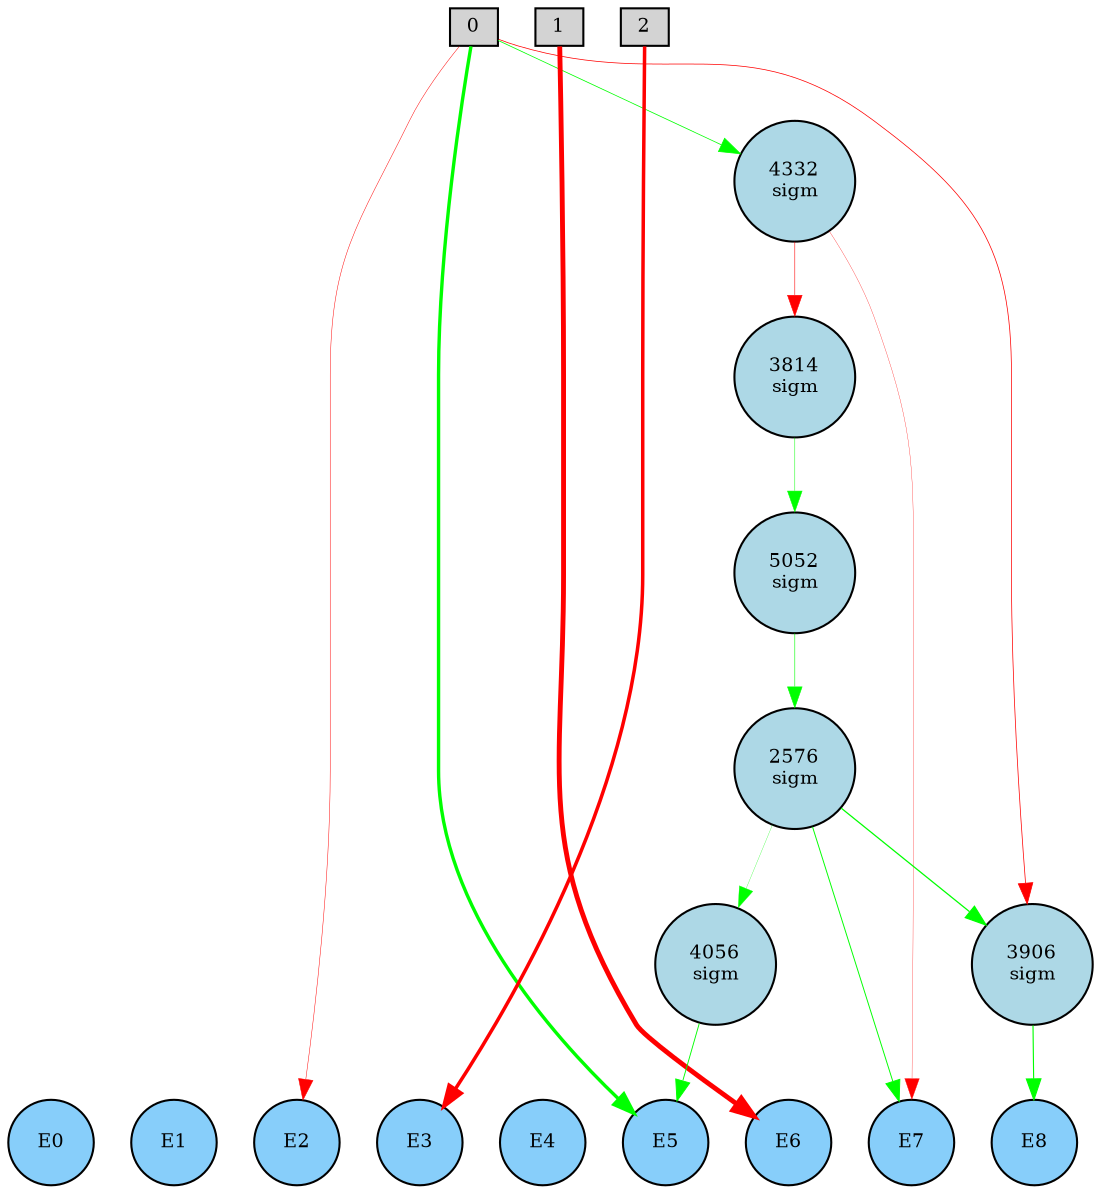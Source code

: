 digraph {
	node [fontsize=9 height=0.2 shape=circle width=0.2]
	subgraph inputs {
		node [shape=box style=filled]
		rank=source
		0 [fillcolor=lightgray]
		1 [fillcolor=lightgray]
		0 -> 1 [style=invis]
		2 [fillcolor=lightgray]
		1 -> 2 [style=invis]
	}
	subgraph outputs {
		node [style=filled]
		rank=sink
		E0 [fillcolor=lightskyblue fontsize=9 height=0.2 shape=circle width=0.2]
		E1 [fillcolor=lightskyblue fontsize=9 height=0.2 shape=circle width=0.2]
		E0 -> E1 [style=invis]
		E2 [fillcolor=lightskyblue fontsize=9 height=0.2 shape=circle width=0.2]
		E1 -> E2 [style=invis]
		E3 [fillcolor=lightskyblue fontsize=9 height=0.2 shape=circle width=0.2]
		E2 -> E3 [style=invis]
		E4 [fillcolor=lightskyblue fontsize=9 height=0.2 shape=circle width=0.2]
		E3 -> E4 [style=invis]
		E5 [fillcolor=lightskyblue fontsize=9 height=0.2 shape=circle width=0.2]
		E4 -> E5 [style=invis]
		E6 [fillcolor=lightskyblue fontsize=9 height=0.2 shape=circle width=0.2]
		E5 -> E6 [style=invis]
		E7 [fillcolor=lightskyblue fontsize=9 height=0.2 shape=circle width=0.2]
		E6 -> E7 [style=invis]
		E8 [fillcolor=lightskyblue fontsize=9 height=0.2 shape=circle width=0.2]
		E7 -> E8 [style=invis]
	}
	3906 [label="3906
sigm" fillcolor=lightblue style=filled]
	3814 [label="3814
sigm" fillcolor=lightblue style=filled]
	5052 [label="5052
sigm" fillcolor=lightblue style=filled]
	4332 [label="4332
sigm" fillcolor=lightblue style=filled]
	2576 [label="2576
sigm" fillcolor=lightblue style=filled]
	4056 [label="4056
sigm" fillcolor=lightblue style=filled]
	0 -> E5 [color=green penwidth=1.6295181297103918 style=solid]
	2 -> E3 [color=red penwidth=1.6825989253189564 style=solid]
	1 -> E6 [color=red penwidth=2.33890953944161 style=solid]
	2576 -> 3906 [color=green penwidth=0.6034578208602245 style=solid]
	2576 -> 4056 [color=green penwidth=0.1311685459539236 style=solid]
	0 -> 4332 [color=green penwidth=0.36852157067777513 style=solid]
	4056 -> E5 [color=green penwidth=0.4377421908739436 style=solid]
	0 -> E2 [color=red penwidth=0.22776726838051298 style=solid]
	4332 -> 3814 [color=red penwidth=0.2656081199809902 style=solid]
	3906 -> E8 [color=green penwidth=0.5382204921743566 style=solid]
	3814 -> 5052 [color=green penwidth=0.23325945162890666 style=solid]
	5052 -> 2576 [color=green penwidth=0.28009202195800126 style=solid]
	0 -> 3906 [color=red penwidth=0.35278796610299235 style=solid]
	2576 -> E7 [color=green penwidth=0.4591081534680894 style=solid]
	4332 -> E7 [color=red penwidth=0.14184411865250862 style=solid]
}
